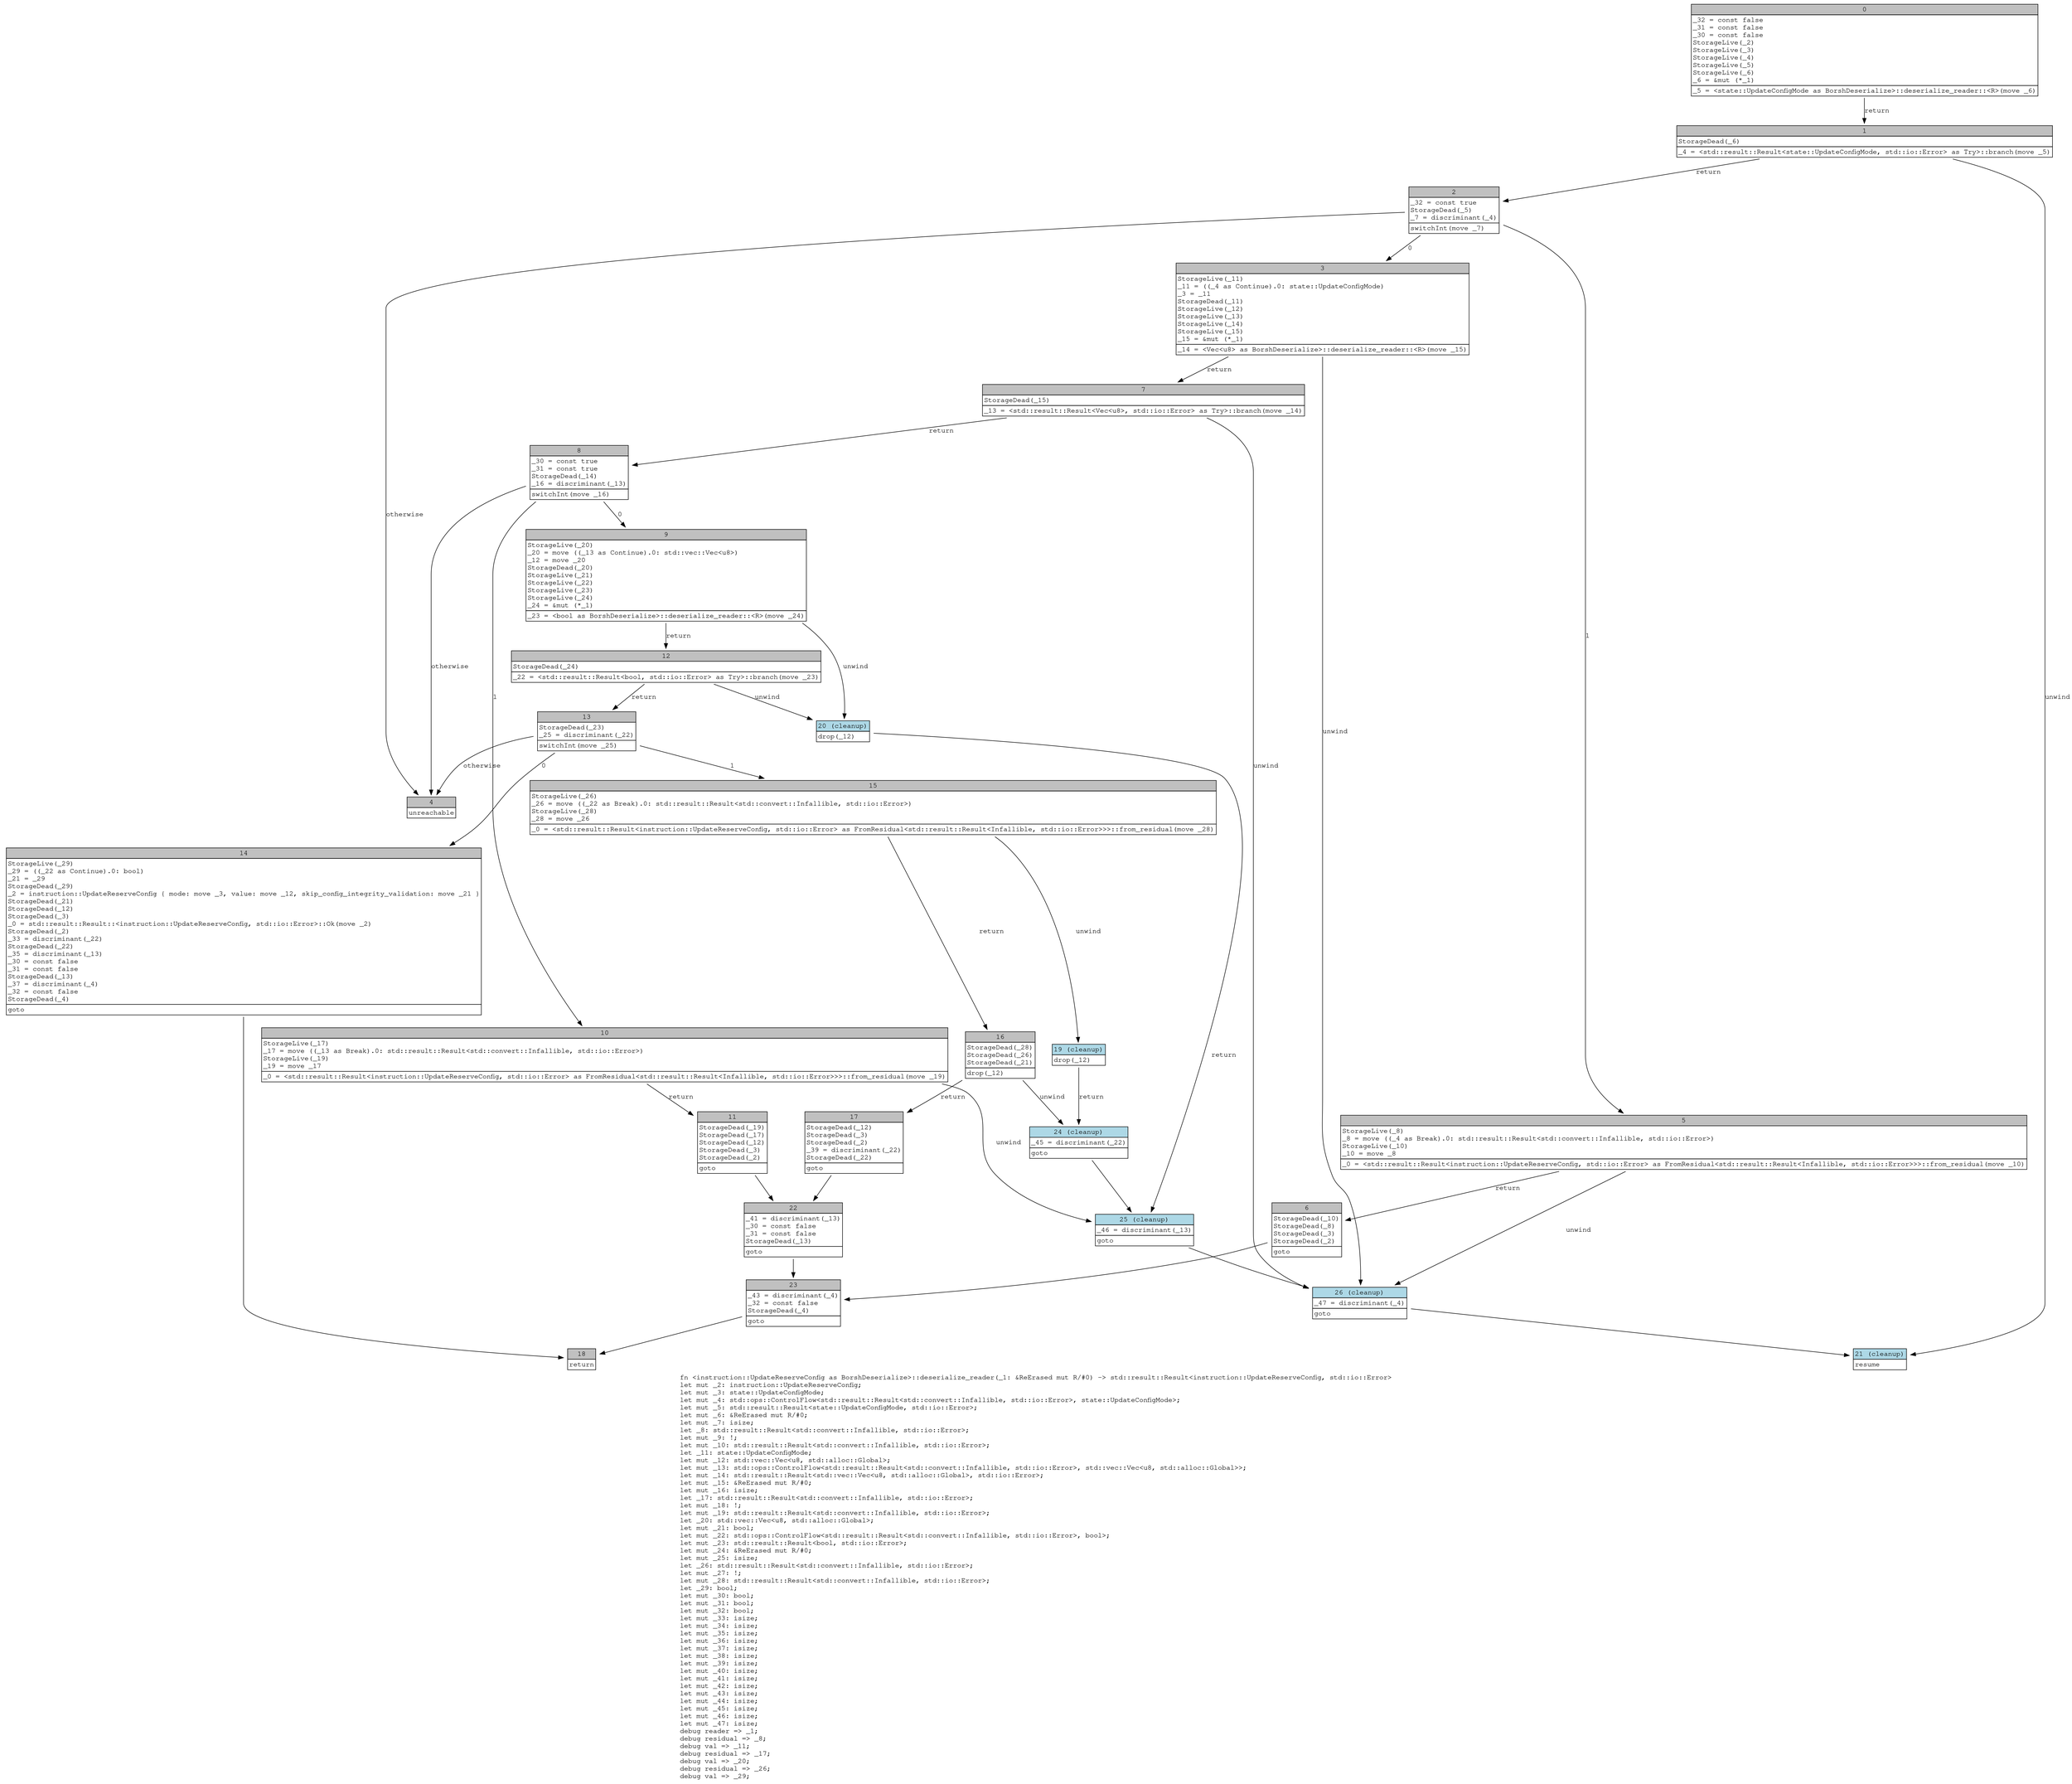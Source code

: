 digraph Mir_0_13795 {
    graph [fontname="Courier, monospace"];
    node [fontname="Courier, monospace"];
    edge [fontname="Courier, monospace"];
    label=<fn &lt;instruction::UpdateReserveConfig as BorshDeserialize&gt;::deserialize_reader(_1: &amp;ReErased mut R/#0) -&gt; std::result::Result&lt;instruction::UpdateReserveConfig, std::io::Error&gt;<br align="left"/>let mut _2: instruction::UpdateReserveConfig;<br align="left"/>let mut _3: state::UpdateConfigMode;<br align="left"/>let mut _4: std::ops::ControlFlow&lt;std::result::Result&lt;std::convert::Infallible, std::io::Error&gt;, state::UpdateConfigMode&gt;;<br align="left"/>let mut _5: std::result::Result&lt;state::UpdateConfigMode, std::io::Error&gt;;<br align="left"/>let mut _6: &amp;ReErased mut R/#0;<br align="left"/>let mut _7: isize;<br align="left"/>let _8: std::result::Result&lt;std::convert::Infallible, std::io::Error&gt;;<br align="left"/>let mut _9: !;<br align="left"/>let mut _10: std::result::Result&lt;std::convert::Infallible, std::io::Error&gt;;<br align="left"/>let _11: state::UpdateConfigMode;<br align="left"/>let mut _12: std::vec::Vec&lt;u8, std::alloc::Global&gt;;<br align="left"/>let mut _13: std::ops::ControlFlow&lt;std::result::Result&lt;std::convert::Infallible, std::io::Error&gt;, std::vec::Vec&lt;u8, std::alloc::Global&gt;&gt;;<br align="left"/>let mut _14: std::result::Result&lt;std::vec::Vec&lt;u8, std::alloc::Global&gt;, std::io::Error&gt;;<br align="left"/>let mut _15: &amp;ReErased mut R/#0;<br align="left"/>let mut _16: isize;<br align="left"/>let _17: std::result::Result&lt;std::convert::Infallible, std::io::Error&gt;;<br align="left"/>let mut _18: !;<br align="left"/>let mut _19: std::result::Result&lt;std::convert::Infallible, std::io::Error&gt;;<br align="left"/>let _20: std::vec::Vec&lt;u8, std::alloc::Global&gt;;<br align="left"/>let mut _21: bool;<br align="left"/>let mut _22: std::ops::ControlFlow&lt;std::result::Result&lt;std::convert::Infallible, std::io::Error&gt;, bool&gt;;<br align="left"/>let mut _23: std::result::Result&lt;bool, std::io::Error&gt;;<br align="left"/>let mut _24: &amp;ReErased mut R/#0;<br align="left"/>let mut _25: isize;<br align="left"/>let _26: std::result::Result&lt;std::convert::Infallible, std::io::Error&gt;;<br align="left"/>let mut _27: !;<br align="left"/>let mut _28: std::result::Result&lt;std::convert::Infallible, std::io::Error&gt;;<br align="left"/>let _29: bool;<br align="left"/>let mut _30: bool;<br align="left"/>let mut _31: bool;<br align="left"/>let mut _32: bool;<br align="left"/>let mut _33: isize;<br align="left"/>let mut _34: isize;<br align="left"/>let mut _35: isize;<br align="left"/>let mut _36: isize;<br align="left"/>let mut _37: isize;<br align="left"/>let mut _38: isize;<br align="left"/>let mut _39: isize;<br align="left"/>let mut _40: isize;<br align="left"/>let mut _41: isize;<br align="left"/>let mut _42: isize;<br align="left"/>let mut _43: isize;<br align="left"/>let mut _44: isize;<br align="left"/>let mut _45: isize;<br align="left"/>let mut _46: isize;<br align="left"/>let mut _47: isize;<br align="left"/>debug reader =&gt; _1;<br align="left"/>debug residual =&gt; _8;<br align="left"/>debug val =&gt; _11;<br align="left"/>debug residual =&gt; _17;<br align="left"/>debug val =&gt; _20;<br align="left"/>debug residual =&gt; _26;<br align="left"/>debug val =&gt; _29;<br align="left"/>>;
    bb0__0_13795 [shape="none", label=<<table border="0" cellborder="1" cellspacing="0"><tr><td bgcolor="gray" align="center" colspan="1">0</td></tr><tr><td align="left" balign="left">_32 = const false<br/>_31 = const false<br/>_30 = const false<br/>StorageLive(_2)<br/>StorageLive(_3)<br/>StorageLive(_4)<br/>StorageLive(_5)<br/>StorageLive(_6)<br/>_6 = &amp;mut (*_1)<br/></td></tr><tr><td align="left">_5 = &lt;state::UpdateConfigMode as BorshDeserialize&gt;::deserialize_reader::&lt;R&gt;(move _6)</td></tr></table>>];
    bb1__0_13795 [shape="none", label=<<table border="0" cellborder="1" cellspacing="0"><tr><td bgcolor="gray" align="center" colspan="1">1</td></tr><tr><td align="left" balign="left">StorageDead(_6)<br/></td></tr><tr><td align="left">_4 = &lt;std::result::Result&lt;state::UpdateConfigMode, std::io::Error&gt; as Try&gt;::branch(move _5)</td></tr></table>>];
    bb2__0_13795 [shape="none", label=<<table border="0" cellborder="1" cellspacing="0"><tr><td bgcolor="gray" align="center" colspan="1">2</td></tr><tr><td align="left" balign="left">_32 = const true<br/>StorageDead(_5)<br/>_7 = discriminant(_4)<br/></td></tr><tr><td align="left">switchInt(move _7)</td></tr></table>>];
    bb3__0_13795 [shape="none", label=<<table border="0" cellborder="1" cellspacing="0"><tr><td bgcolor="gray" align="center" colspan="1">3</td></tr><tr><td align="left" balign="left">StorageLive(_11)<br/>_11 = ((_4 as Continue).0: state::UpdateConfigMode)<br/>_3 = _11<br/>StorageDead(_11)<br/>StorageLive(_12)<br/>StorageLive(_13)<br/>StorageLive(_14)<br/>StorageLive(_15)<br/>_15 = &amp;mut (*_1)<br/></td></tr><tr><td align="left">_14 = &lt;Vec&lt;u8&gt; as BorshDeserialize&gt;::deserialize_reader::&lt;R&gt;(move _15)</td></tr></table>>];
    bb4__0_13795 [shape="none", label=<<table border="0" cellborder="1" cellspacing="0"><tr><td bgcolor="gray" align="center" colspan="1">4</td></tr><tr><td align="left">unreachable</td></tr></table>>];
    bb5__0_13795 [shape="none", label=<<table border="0" cellborder="1" cellspacing="0"><tr><td bgcolor="gray" align="center" colspan="1">5</td></tr><tr><td align="left" balign="left">StorageLive(_8)<br/>_8 = move ((_4 as Break).0: std::result::Result&lt;std::convert::Infallible, std::io::Error&gt;)<br/>StorageLive(_10)<br/>_10 = move _8<br/></td></tr><tr><td align="left">_0 = &lt;std::result::Result&lt;instruction::UpdateReserveConfig, std::io::Error&gt; as FromResidual&lt;std::result::Result&lt;Infallible, std::io::Error&gt;&gt;&gt;::from_residual(move _10)</td></tr></table>>];
    bb6__0_13795 [shape="none", label=<<table border="0" cellborder="1" cellspacing="0"><tr><td bgcolor="gray" align="center" colspan="1">6</td></tr><tr><td align="left" balign="left">StorageDead(_10)<br/>StorageDead(_8)<br/>StorageDead(_3)<br/>StorageDead(_2)<br/></td></tr><tr><td align="left">goto</td></tr></table>>];
    bb7__0_13795 [shape="none", label=<<table border="0" cellborder="1" cellspacing="0"><tr><td bgcolor="gray" align="center" colspan="1">7</td></tr><tr><td align="left" balign="left">StorageDead(_15)<br/></td></tr><tr><td align="left">_13 = &lt;std::result::Result&lt;Vec&lt;u8&gt;, std::io::Error&gt; as Try&gt;::branch(move _14)</td></tr></table>>];
    bb8__0_13795 [shape="none", label=<<table border="0" cellborder="1" cellspacing="0"><tr><td bgcolor="gray" align="center" colspan="1">8</td></tr><tr><td align="left" balign="left">_30 = const true<br/>_31 = const true<br/>StorageDead(_14)<br/>_16 = discriminant(_13)<br/></td></tr><tr><td align="left">switchInt(move _16)</td></tr></table>>];
    bb9__0_13795 [shape="none", label=<<table border="0" cellborder="1" cellspacing="0"><tr><td bgcolor="gray" align="center" colspan="1">9</td></tr><tr><td align="left" balign="left">StorageLive(_20)<br/>_20 = move ((_13 as Continue).0: std::vec::Vec&lt;u8&gt;)<br/>_12 = move _20<br/>StorageDead(_20)<br/>StorageLive(_21)<br/>StorageLive(_22)<br/>StorageLive(_23)<br/>StorageLive(_24)<br/>_24 = &amp;mut (*_1)<br/></td></tr><tr><td align="left">_23 = &lt;bool as BorshDeserialize&gt;::deserialize_reader::&lt;R&gt;(move _24)</td></tr></table>>];
    bb10__0_13795 [shape="none", label=<<table border="0" cellborder="1" cellspacing="0"><tr><td bgcolor="gray" align="center" colspan="1">10</td></tr><tr><td align="left" balign="left">StorageLive(_17)<br/>_17 = move ((_13 as Break).0: std::result::Result&lt;std::convert::Infallible, std::io::Error&gt;)<br/>StorageLive(_19)<br/>_19 = move _17<br/></td></tr><tr><td align="left">_0 = &lt;std::result::Result&lt;instruction::UpdateReserveConfig, std::io::Error&gt; as FromResidual&lt;std::result::Result&lt;Infallible, std::io::Error&gt;&gt;&gt;::from_residual(move _19)</td></tr></table>>];
    bb11__0_13795 [shape="none", label=<<table border="0" cellborder="1" cellspacing="0"><tr><td bgcolor="gray" align="center" colspan="1">11</td></tr><tr><td align="left" balign="left">StorageDead(_19)<br/>StorageDead(_17)<br/>StorageDead(_12)<br/>StorageDead(_3)<br/>StorageDead(_2)<br/></td></tr><tr><td align="left">goto</td></tr></table>>];
    bb12__0_13795 [shape="none", label=<<table border="0" cellborder="1" cellspacing="0"><tr><td bgcolor="gray" align="center" colspan="1">12</td></tr><tr><td align="left" balign="left">StorageDead(_24)<br/></td></tr><tr><td align="left">_22 = &lt;std::result::Result&lt;bool, std::io::Error&gt; as Try&gt;::branch(move _23)</td></tr></table>>];
    bb13__0_13795 [shape="none", label=<<table border="0" cellborder="1" cellspacing="0"><tr><td bgcolor="gray" align="center" colspan="1">13</td></tr><tr><td align="left" balign="left">StorageDead(_23)<br/>_25 = discriminant(_22)<br/></td></tr><tr><td align="left">switchInt(move _25)</td></tr></table>>];
    bb14__0_13795 [shape="none", label=<<table border="0" cellborder="1" cellspacing="0"><tr><td bgcolor="gray" align="center" colspan="1">14</td></tr><tr><td align="left" balign="left">StorageLive(_29)<br/>_29 = ((_22 as Continue).0: bool)<br/>_21 = _29<br/>StorageDead(_29)<br/>_2 = instruction::UpdateReserveConfig { mode: move _3, value: move _12, skip_config_integrity_validation: move _21 }<br/>StorageDead(_21)<br/>StorageDead(_12)<br/>StorageDead(_3)<br/>_0 = std::result::Result::&lt;instruction::UpdateReserveConfig, std::io::Error&gt;::Ok(move _2)<br/>StorageDead(_2)<br/>_33 = discriminant(_22)<br/>StorageDead(_22)<br/>_35 = discriminant(_13)<br/>_30 = const false<br/>_31 = const false<br/>StorageDead(_13)<br/>_37 = discriminant(_4)<br/>_32 = const false<br/>StorageDead(_4)<br/></td></tr><tr><td align="left">goto</td></tr></table>>];
    bb15__0_13795 [shape="none", label=<<table border="0" cellborder="1" cellspacing="0"><tr><td bgcolor="gray" align="center" colspan="1">15</td></tr><tr><td align="left" balign="left">StorageLive(_26)<br/>_26 = move ((_22 as Break).0: std::result::Result&lt;std::convert::Infallible, std::io::Error&gt;)<br/>StorageLive(_28)<br/>_28 = move _26<br/></td></tr><tr><td align="left">_0 = &lt;std::result::Result&lt;instruction::UpdateReserveConfig, std::io::Error&gt; as FromResidual&lt;std::result::Result&lt;Infallible, std::io::Error&gt;&gt;&gt;::from_residual(move _28)</td></tr></table>>];
    bb16__0_13795 [shape="none", label=<<table border="0" cellborder="1" cellspacing="0"><tr><td bgcolor="gray" align="center" colspan="1">16</td></tr><tr><td align="left" balign="left">StorageDead(_28)<br/>StorageDead(_26)<br/>StorageDead(_21)<br/></td></tr><tr><td align="left">drop(_12)</td></tr></table>>];
    bb17__0_13795 [shape="none", label=<<table border="0" cellborder="1" cellspacing="0"><tr><td bgcolor="gray" align="center" colspan="1">17</td></tr><tr><td align="left" balign="left">StorageDead(_12)<br/>StorageDead(_3)<br/>StorageDead(_2)<br/>_39 = discriminant(_22)<br/>StorageDead(_22)<br/></td></tr><tr><td align="left">goto</td></tr></table>>];
    bb18__0_13795 [shape="none", label=<<table border="0" cellborder="1" cellspacing="0"><tr><td bgcolor="gray" align="center" colspan="1">18</td></tr><tr><td align="left">return</td></tr></table>>];
    bb19__0_13795 [shape="none", label=<<table border="0" cellborder="1" cellspacing="0"><tr><td bgcolor="lightblue" align="center" colspan="1">19 (cleanup)</td></tr><tr><td align="left">drop(_12)</td></tr></table>>];
    bb20__0_13795 [shape="none", label=<<table border="0" cellborder="1" cellspacing="0"><tr><td bgcolor="lightblue" align="center" colspan="1">20 (cleanup)</td></tr><tr><td align="left">drop(_12)</td></tr></table>>];
    bb21__0_13795 [shape="none", label=<<table border="0" cellborder="1" cellspacing="0"><tr><td bgcolor="lightblue" align="center" colspan="1">21 (cleanup)</td></tr><tr><td align="left">resume</td></tr></table>>];
    bb22__0_13795 [shape="none", label=<<table border="0" cellborder="1" cellspacing="0"><tr><td bgcolor="gray" align="center" colspan="1">22</td></tr><tr><td align="left" balign="left">_41 = discriminant(_13)<br/>_30 = const false<br/>_31 = const false<br/>StorageDead(_13)<br/></td></tr><tr><td align="left">goto</td></tr></table>>];
    bb23__0_13795 [shape="none", label=<<table border="0" cellborder="1" cellspacing="0"><tr><td bgcolor="gray" align="center" colspan="1">23</td></tr><tr><td align="left" balign="left">_43 = discriminant(_4)<br/>_32 = const false<br/>StorageDead(_4)<br/></td></tr><tr><td align="left">goto</td></tr></table>>];
    bb24__0_13795 [shape="none", label=<<table border="0" cellborder="1" cellspacing="0"><tr><td bgcolor="lightblue" align="center" colspan="1">24 (cleanup)</td></tr><tr><td align="left" balign="left">_45 = discriminant(_22)<br/></td></tr><tr><td align="left">goto</td></tr></table>>];
    bb25__0_13795 [shape="none", label=<<table border="0" cellborder="1" cellspacing="0"><tr><td bgcolor="lightblue" align="center" colspan="1">25 (cleanup)</td></tr><tr><td align="left" balign="left">_46 = discriminant(_13)<br/></td></tr><tr><td align="left">goto</td></tr></table>>];
    bb26__0_13795 [shape="none", label=<<table border="0" cellborder="1" cellspacing="0"><tr><td bgcolor="lightblue" align="center" colspan="1">26 (cleanup)</td></tr><tr><td align="left" balign="left">_47 = discriminant(_4)<br/></td></tr><tr><td align="left">goto</td></tr></table>>];
    bb0__0_13795 -> bb1__0_13795 [label="return"];
    bb1__0_13795 -> bb2__0_13795 [label="return"];
    bb1__0_13795 -> bb21__0_13795 [label="unwind"];
    bb2__0_13795 -> bb3__0_13795 [label="0"];
    bb2__0_13795 -> bb5__0_13795 [label="1"];
    bb2__0_13795 -> bb4__0_13795 [label="otherwise"];
    bb3__0_13795 -> bb7__0_13795 [label="return"];
    bb3__0_13795 -> bb26__0_13795 [label="unwind"];
    bb5__0_13795 -> bb6__0_13795 [label="return"];
    bb5__0_13795 -> bb26__0_13795 [label="unwind"];
    bb6__0_13795 -> bb23__0_13795 [label=""];
    bb7__0_13795 -> bb8__0_13795 [label="return"];
    bb7__0_13795 -> bb26__0_13795 [label="unwind"];
    bb8__0_13795 -> bb9__0_13795 [label="0"];
    bb8__0_13795 -> bb10__0_13795 [label="1"];
    bb8__0_13795 -> bb4__0_13795 [label="otherwise"];
    bb9__0_13795 -> bb12__0_13795 [label="return"];
    bb9__0_13795 -> bb20__0_13795 [label="unwind"];
    bb10__0_13795 -> bb11__0_13795 [label="return"];
    bb10__0_13795 -> bb25__0_13795 [label="unwind"];
    bb11__0_13795 -> bb22__0_13795 [label=""];
    bb12__0_13795 -> bb13__0_13795 [label="return"];
    bb12__0_13795 -> bb20__0_13795 [label="unwind"];
    bb13__0_13795 -> bb14__0_13795 [label="0"];
    bb13__0_13795 -> bb15__0_13795 [label="1"];
    bb13__0_13795 -> bb4__0_13795 [label="otherwise"];
    bb14__0_13795 -> bb18__0_13795 [label=""];
    bb15__0_13795 -> bb16__0_13795 [label="return"];
    bb15__0_13795 -> bb19__0_13795 [label="unwind"];
    bb16__0_13795 -> bb17__0_13795 [label="return"];
    bb16__0_13795 -> bb24__0_13795 [label="unwind"];
    bb17__0_13795 -> bb22__0_13795 [label=""];
    bb19__0_13795 -> bb24__0_13795 [label="return"];
    bb20__0_13795 -> bb25__0_13795 [label="return"];
    bb22__0_13795 -> bb23__0_13795 [label=""];
    bb23__0_13795 -> bb18__0_13795 [label=""];
    bb24__0_13795 -> bb25__0_13795 [label=""];
    bb25__0_13795 -> bb26__0_13795 [label=""];
    bb26__0_13795 -> bb21__0_13795 [label=""];
}
